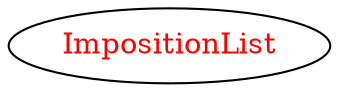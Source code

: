 digraph dependencyGraph {
 concentrate=true;
 ranksep="2.0";
 rankdir="LR"; 
 splines="ortho";
"ImpositionList" [fontcolor="red"];
}
